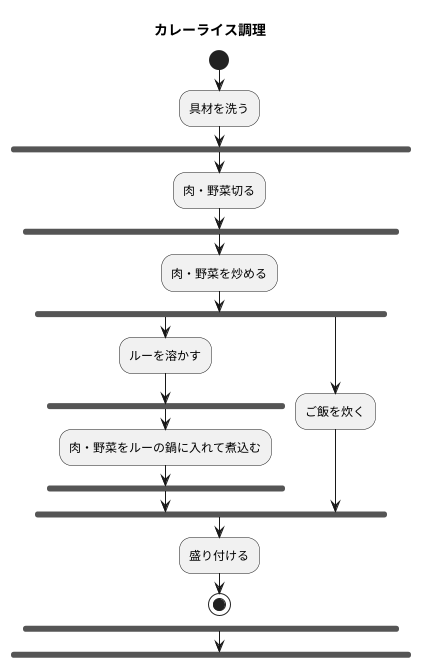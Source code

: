 @startuml ７章練習
title カレーライス調理
start
:具材を洗う;
fork
:肉・野菜切る;
fork
:肉・野菜を炒める;
fork 
:ルーを溶かす;
fork
:肉・野菜をルーの鍋に入れて煮込む;
end fork
fork again
:ご飯を炊く;
end fork
:盛り付ける;
stop
@enduml